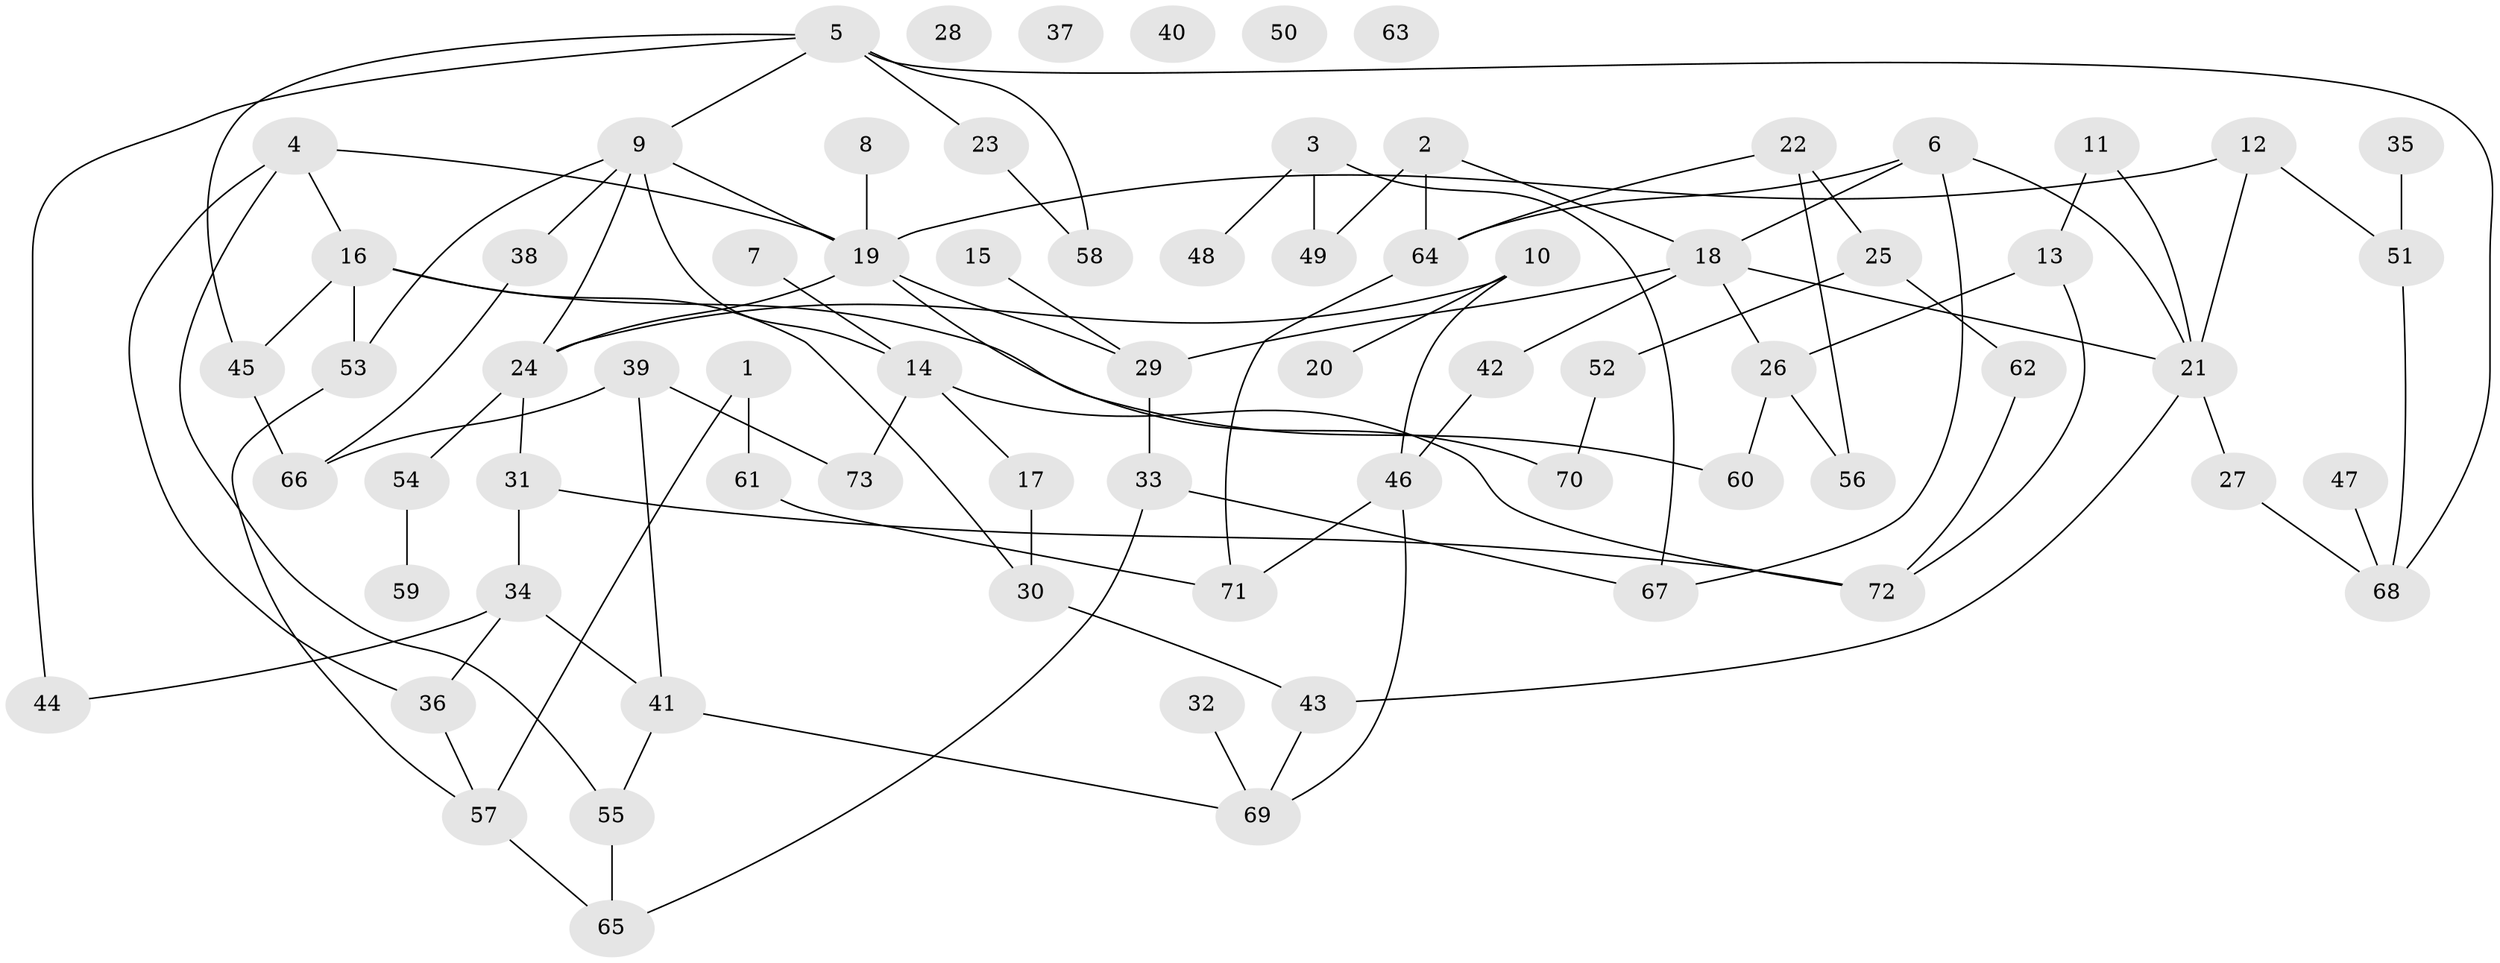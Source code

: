 // Generated by graph-tools (version 1.1) at 2025/39/03/09/25 04:39:13]
// undirected, 73 vertices, 101 edges
graph export_dot {
graph [start="1"]
  node [color=gray90,style=filled];
  1;
  2;
  3;
  4;
  5;
  6;
  7;
  8;
  9;
  10;
  11;
  12;
  13;
  14;
  15;
  16;
  17;
  18;
  19;
  20;
  21;
  22;
  23;
  24;
  25;
  26;
  27;
  28;
  29;
  30;
  31;
  32;
  33;
  34;
  35;
  36;
  37;
  38;
  39;
  40;
  41;
  42;
  43;
  44;
  45;
  46;
  47;
  48;
  49;
  50;
  51;
  52;
  53;
  54;
  55;
  56;
  57;
  58;
  59;
  60;
  61;
  62;
  63;
  64;
  65;
  66;
  67;
  68;
  69;
  70;
  71;
  72;
  73;
  1 -- 57;
  1 -- 61;
  2 -- 18;
  2 -- 49;
  2 -- 64;
  3 -- 48;
  3 -- 49;
  3 -- 67;
  4 -- 16;
  4 -- 19;
  4 -- 36;
  4 -- 55;
  5 -- 9;
  5 -- 23;
  5 -- 44;
  5 -- 45;
  5 -- 58;
  5 -- 68;
  6 -- 18;
  6 -- 21;
  6 -- 64;
  6 -- 67;
  7 -- 14;
  8 -- 19;
  9 -- 14;
  9 -- 19;
  9 -- 24;
  9 -- 38;
  9 -- 53;
  10 -- 20;
  10 -- 24;
  10 -- 46;
  11 -- 13;
  11 -- 21;
  12 -- 19;
  12 -- 21;
  12 -- 51;
  13 -- 26;
  13 -- 72;
  14 -- 17;
  14 -- 72;
  14 -- 73;
  15 -- 29;
  16 -- 30;
  16 -- 45;
  16 -- 53;
  16 -- 60;
  17 -- 30;
  18 -- 21;
  18 -- 26;
  18 -- 29;
  18 -- 42;
  19 -- 24;
  19 -- 29;
  19 -- 70;
  21 -- 27;
  21 -- 43;
  22 -- 25;
  22 -- 56;
  22 -- 64;
  23 -- 58;
  24 -- 31;
  24 -- 54;
  25 -- 52;
  25 -- 62;
  26 -- 56;
  26 -- 60;
  27 -- 68;
  29 -- 33;
  30 -- 43;
  31 -- 34;
  31 -- 72;
  32 -- 69;
  33 -- 65;
  33 -- 67;
  34 -- 36;
  34 -- 41;
  34 -- 44;
  35 -- 51;
  36 -- 57;
  38 -- 66;
  39 -- 41;
  39 -- 66;
  39 -- 73;
  41 -- 55;
  41 -- 69;
  42 -- 46;
  43 -- 69;
  45 -- 66;
  46 -- 69;
  46 -- 71;
  47 -- 68;
  51 -- 68;
  52 -- 70;
  53 -- 57;
  54 -- 59;
  55 -- 65;
  57 -- 65;
  61 -- 71;
  62 -- 72;
  64 -- 71;
}
